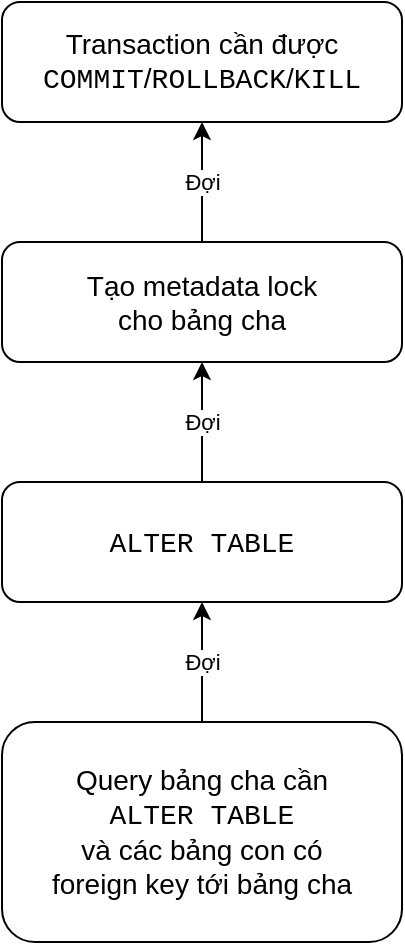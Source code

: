 <mxfile version="24.7.0" type="device">
  <diagram name="Page-1" id="G-vKmIDVepEi0DZMoPOq">
    <mxGraphModel dx="1183" dy="802" grid="1" gridSize="10" guides="1" tooltips="1" connect="1" arrows="1" fold="1" page="1" pageScale="1" pageWidth="827" pageHeight="1169" math="0" shadow="0">
      <root>
        <mxCell id="0" />
        <mxCell id="1" parent="0" />
        <mxCell id="sCG2avJtby82365DT6G5-1" value="Transaction cần được&lt;div&gt;&lt;font face=&quot;Courier New&quot;&gt;COMMIT&lt;/font&gt;/&lt;font face=&quot;Courier New&quot;&gt;ROLLBACK&lt;/font&gt;/&lt;font face=&quot;Courier New&quot;&gt;KILL&lt;/font&gt;&lt;/div&gt;" style="rounded=1;whiteSpace=wrap;html=1;fontSize=14;" vertex="1" parent="1">
          <mxGeometry x="280" y="160" width="200" height="60" as="geometry" />
        </mxCell>
        <mxCell id="sCG2avJtby82365DT6G5-5" value="Đợi" style="edgeStyle=orthogonalEdgeStyle;rounded=0;orthogonalLoop=1;jettySize=auto;html=1;exitX=0.5;exitY=0;exitDx=0;exitDy=0;entryX=0.5;entryY=1;entryDx=0;entryDy=0;" edge="1" parent="1" source="sCG2avJtby82365DT6G5-2" target="sCG2avJtby82365DT6G5-1">
          <mxGeometry relative="1" as="geometry" />
        </mxCell>
        <mxCell id="sCG2avJtby82365DT6G5-2" value="Tạo metadata lock&lt;div&gt;cho bảng cha&lt;/div&gt;" style="rounded=1;whiteSpace=wrap;html=1;fontSize=14;" vertex="1" parent="1">
          <mxGeometry x="280" y="280" width="200" height="60" as="geometry" />
        </mxCell>
        <mxCell id="sCG2avJtby82365DT6G5-4" value="Đợi" style="edgeStyle=orthogonalEdgeStyle;rounded=0;orthogonalLoop=1;jettySize=auto;html=1;exitX=0.5;exitY=0;exitDx=0;exitDy=0;entryX=0.5;entryY=1;entryDx=0;entryDy=0;" edge="1" parent="1" source="sCG2avJtby82365DT6G5-3" target="sCG2avJtby82365DT6G5-2">
          <mxGeometry relative="1" as="geometry" />
        </mxCell>
        <mxCell id="sCG2avJtby82365DT6G5-3" value="&lt;font face=&quot;Courier New&quot;&gt;ALTER TABLE&lt;/font&gt;" style="rounded=1;whiteSpace=wrap;html=1;fontSize=14;" vertex="1" parent="1">
          <mxGeometry x="280" y="400" width="200" height="60" as="geometry" />
        </mxCell>
        <mxCell id="sCG2avJtby82365DT6G5-10" value="Đợi" style="edgeStyle=orthogonalEdgeStyle;rounded=0;orthogonalLoop=1;jettySize=auto;html=1;exitX=0.5;exitY=0;exitDx=0;exitDy=0;entryX=0.5;entryY=1;entryDx=0;entryDy=0;" edge="1" parent="1" source="sCG2avJtby82365DT6G5-9" target="sCG2avJtby82365DT6G5-3">
          <mxGeometry relative="1" as="geometry" />
        </mxCell>
        <mxCell id="sCG2avJtby82365DT6G5-9" value="Query bảng cha cần&lt;div&gt;&lt;font face=&quot;Courier New&quot;&gt;ALTER TABLE&lt;/font&gt;&lt;/div&gt;&lt;div&gt;và các bảng con có&lt;/div&gt;&lt;div&gt;foreign key tới bảng cha&lt;/div&gt;" style="rounded=1;whiteSpace=wrap;html=1;fontSize=14;" vertex="1" parent="1">
          <mxGeometry x="280" y="520" width="200" height="110" as="geometry" />
        </mxCell>
      </root>
    </mxGraphModel>
  </diagram>
</mxfile>
